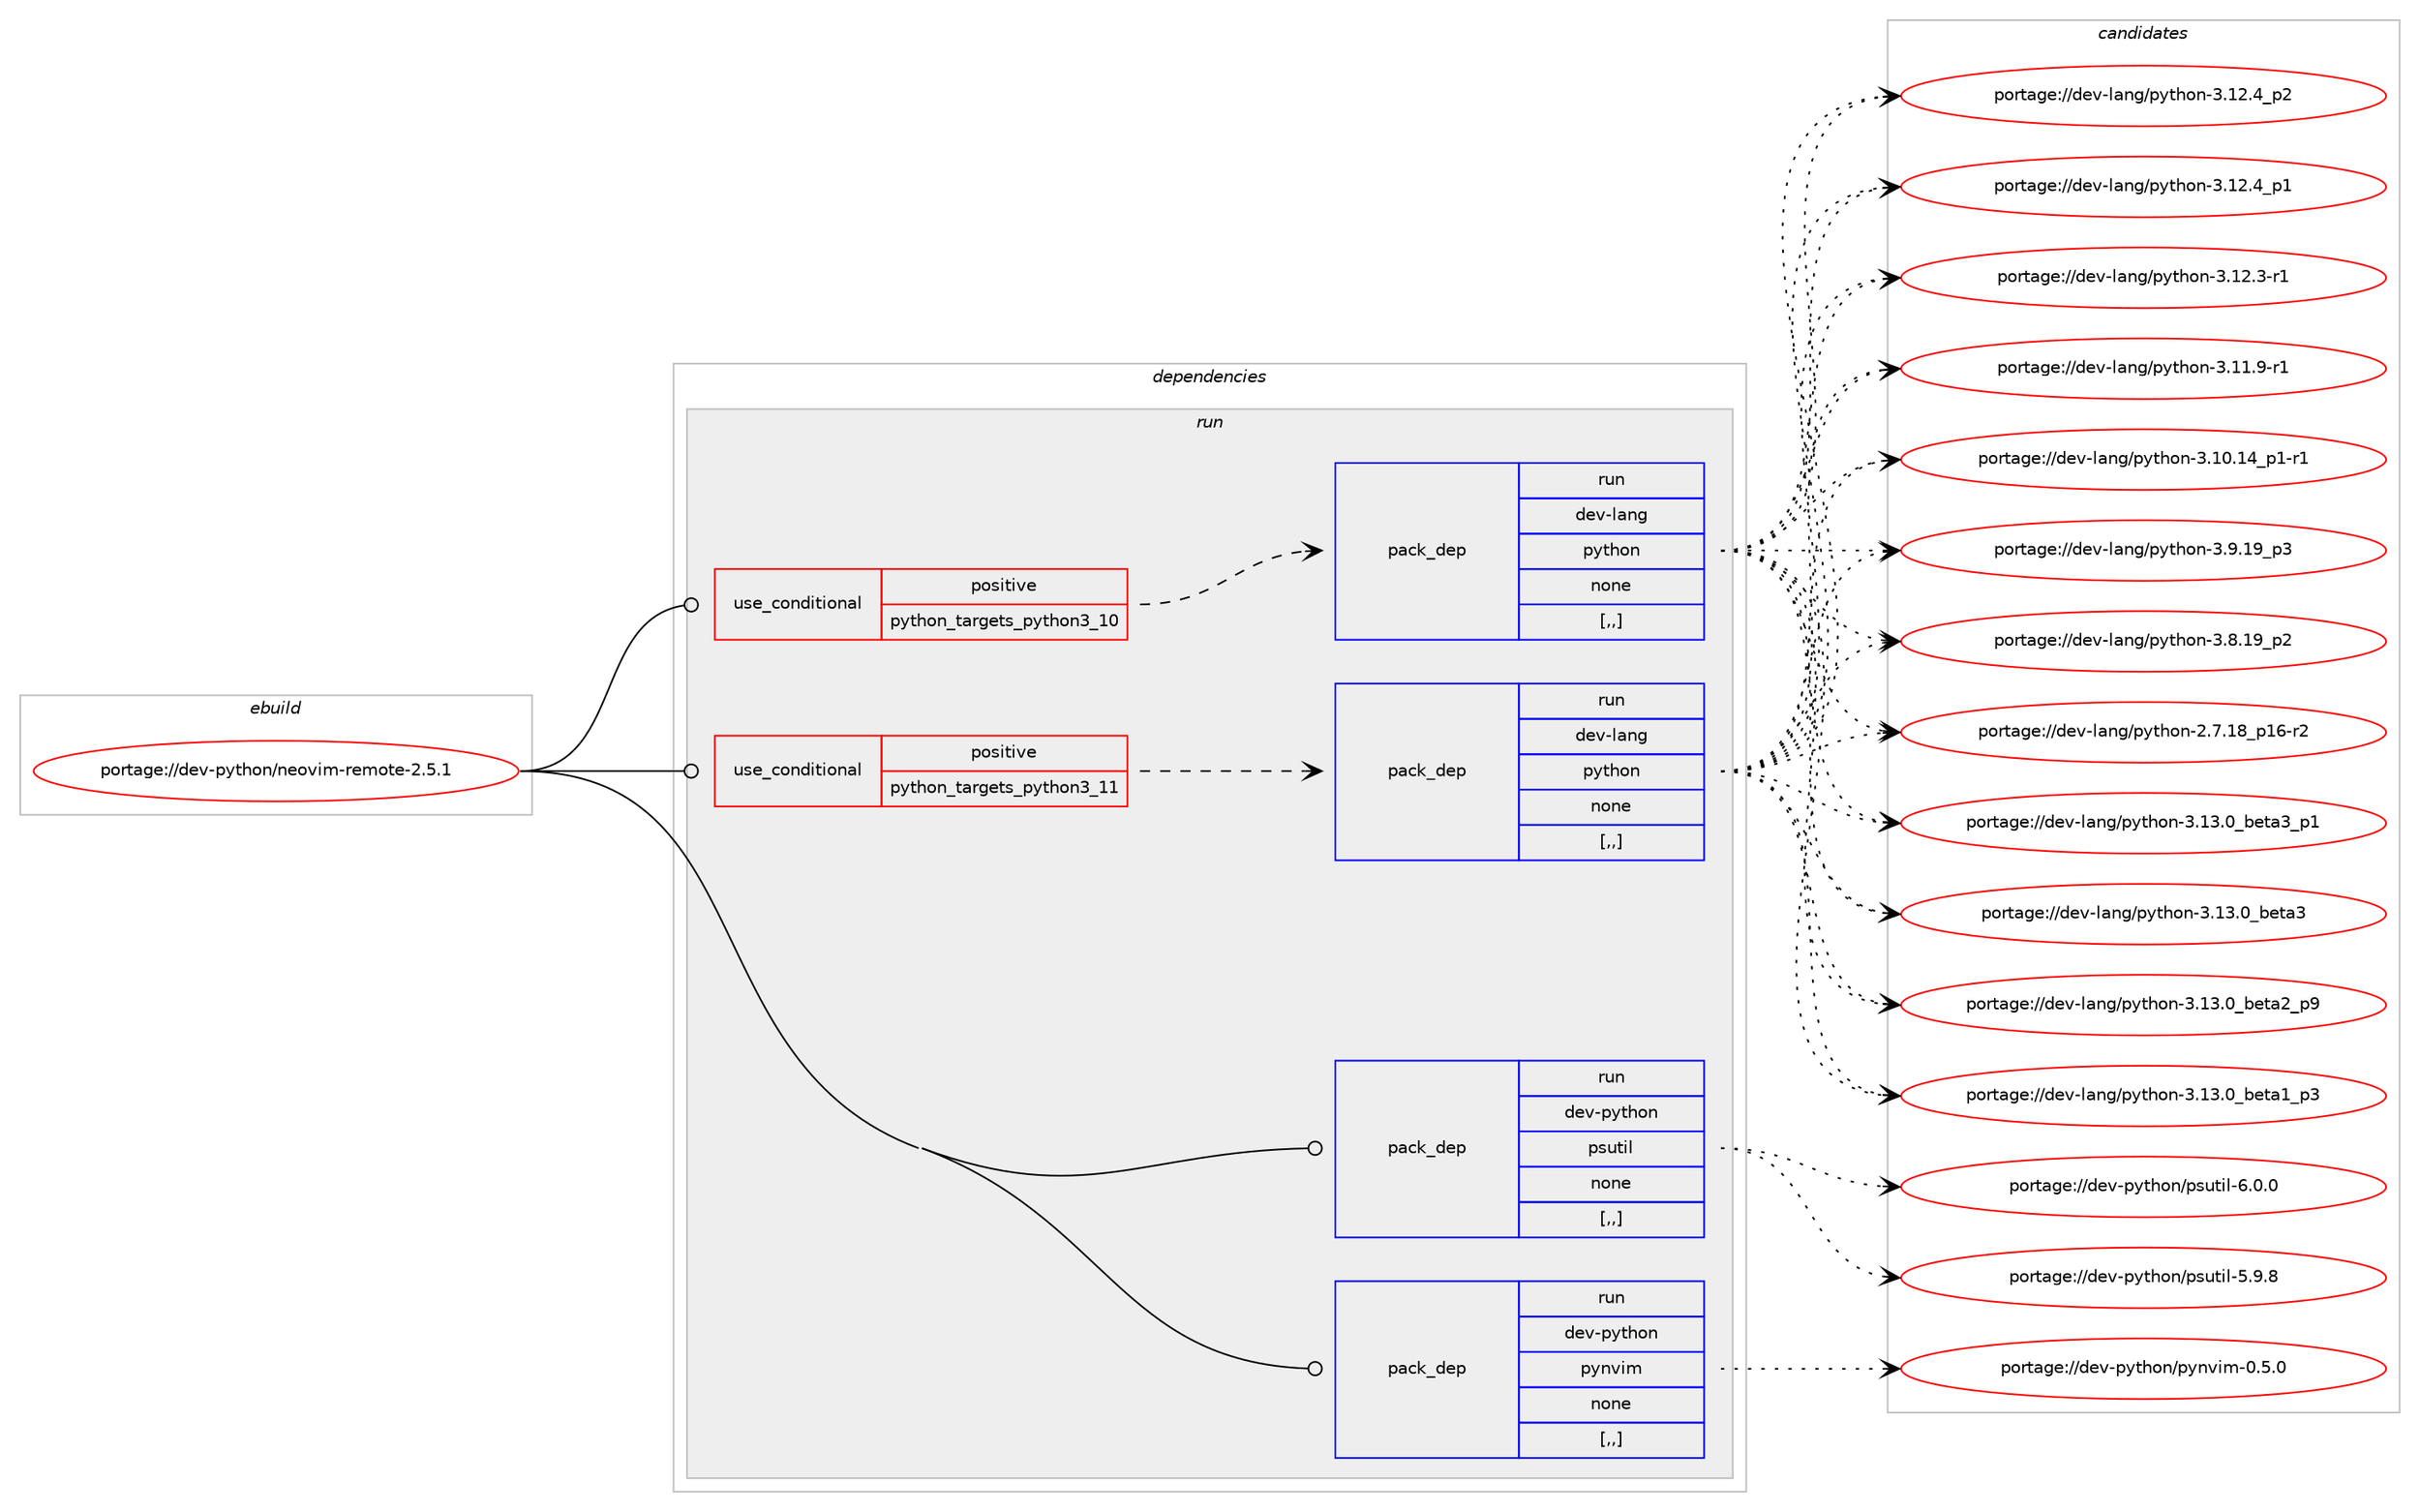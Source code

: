 digraph prolog {

# *************
# Graph options
# *************

newrank=true;
concentrate=true;
compound=true;
graph [rankdir=LR,fontname=Helvetica,fontsize=10,ranksep=1.5];#, ranksep=2.5, nodesep=0.2];
edge  [arrowhead=vee];
node  [fontname=Helvetica,fontsize=10];

# **********
# The ebuild
# **********

subgraph cluster_leftcol {
color=gray;
label=<<i>ebuild</i>>;
id [label="portage://dev-python/neovim-remote-2.5.1", color=red, width=4, href="../dev-python/neovim-remote-2.5.1.svg"];
}

# ****************
# The dependencies
# ****************

subgraph cluster_midcol {
color=gray;
label=<<i>dependencies</i>>;
subgraph cluster_compile {
fillcolor="#eeeeee";
style=filled;
label=<<i>compile</i>>;
}
subgraph cluster_compileandrun {
fillcolor="#eeeeee";
style=filled;
label=<<i>compile and run</i>>;
}
subgraph cluster_run {
fillcolor="#eeeeee";
style=filled;
label=<<i>run</i>>;
subgraph cond35081 {
dependency151955 [label=<<TABLE BORDER="0" CELLBORDER="1" CELLSPACING="0" CELLPADDING="4"><TR><TD ROWSPAN="3" CELLPADDING="10">use_conditional</TD></TR><TR><TD>positive</TD></TR><TR><TD>python_targets_python3_10</TD></TR></TABLE>>, shape=none, color=red];
subgraph pack115625 {
dependency151956 [label=<<TABLE BORDER="0" CELLBORDER="1" CELLSPACING="0" CELLPADDING="4" WIDTH="220"><TR><TD ROWSPAN="6" CELLPADDING="30">pack_dep</TD></TR><TR><TD WIDTH="110">run</TD></TR><TR><TD>dev-lang</TD></TR><TR><TD>python</TD></TR><TR><TD>none</TD></TR><TR><TD>[,,]</TD></TR></TABLE>>, shape=none, color=blue];
}
dependency151955:e -> dependency151956:w [weight=20,style="dashed",arrowhead="vee"];
}
id:e -> dependency151955:w [weight=20,style="solid",arrowhead="odot"];
subgraph cond35082 {
dependency151957 [label=<<TABLE BORDER="0" CELLBORDER="1" CELLSPACING="0" CELLPADDING="4"><TR><TD ROWSPAN="3" CELLPADDING="10">use_conditional</TD></TR><TR><TD>positive</TD></TR><TR><TD>python_targets_python3_11</TD></TR></TABLE>>, shape=none, color=red];
subgraph pack115626 {
dependency151958 [label=<<TABLE BORDER="0" CELLBORDER="1" CELLSPACING="0" CELLPADDING="4" WIDTH="220"><TR><TD ROWSPAN="6" CELLPADDING="30">pack_dep</TD></TR><TR><TD WIDTH="110">run</TD></TR><TR><TD>dev-lang</TD></TR><TR><TD>python</TD></TR><TR><TD>none</TD></TR><TR><TD>[,,]</TD></TR></TABLE>>, shape=none, color=blue];
}
dependency151957:e -> dependency151958:w [weight=20,style="dashed",arrowhead="vee"];
}
id:e -> dependency151957:w [weight=20,style="solid",arrowhead="odot"];
subgraph pack115627 {
dependency151959 [label=<<TABLE BORDER="0" CELLBORDER="1" CELLSPACING="0" CELLPADDING="4" WIDTH="220"><TR><TD ROWSPAN="6" CELLPADDING="30">pack_dep</TD></TR><TR><TD WIDTH="110">run</TD></TR><TR><TD>dev-python</TD></TR><TR><TD>psutil</TD></TR><TR><TD>none</TD></TR><TR><TD>[,,]</TD></TR></TABLE>>, shape=none, color=blue];
}
id:e -> dependency151959:w [weight=20,style="solid",arrowhead="odot"];
subgraph pack115628 {
dependency151960 [label=<<TABLE BORDER="0" CELLBORDER="1" CELLSPACING="0" CELLPADDING="4" WIDTH="220"><TR><TD ROWSPAN="6" CELLPADDING="30">pack_dep</TD></TR><TR><TD WIDTH="110">run</TD></TR><TR><TD>dev-python</TD></TR><TR><TD>pynvim</TD></TR><TR><TD>none</TD></TR><TR><TD>[,,]</TD></TR></TABLE>>, shape=none, color=blue];
}
id:e -> dependency151960:w [weight=20,style="solid",arrowhead="odot"];
}
}

# **************
# The candidates
# **************

subgraph cluster_choices {
rank=same;
color=gray;
label=<<i>candidates</i>>;

subgraph choice115625 {
color=black;
nodesep=1;
choice10010111845108971101034711212111610411111045514649514648959810111697519511249 [label="portage://dev-lang/python-3.13.0_beta3_p1", color=red, width=4,href="../dev-lang/python-3.13.0_beta3_p1.svg"];
choice1001011184510897110103471121211161041111104551464951464895981011169751 [label="portage://dev-lang/python-3.13.0_beta3", color=red, width=4,href="../dev-lang/python-3.13.0_beta3.svg"];
choice10010111845108971101034711212111610411111045514649514648959810111697509511257 [label="portage://dev-lang/python-3.13.0_beta2_p9", color=red, width=4,href="../dev-lang/python-3.13.0_beta2_p9.svg"];
choice10010111845108971101034711212111610411111045514649514648959810111697499511251 [label="portage://dev-lang/python-3.13.0_beta1_p3", color=red, width=4,href="../dev-lang/python-3.13.0_beta1_p3.svg"];
choice100101118451089711010347112121116104111110455146495046529511250 [label="portage://dev-lang/python-3.12.4_p2", color=red, width=4,href="../dev-lang/python-3.12.4_p2.svg"];
choice100101118451089711010347112121116104111110455146495046529511249 [label="portage://dev-lang/python-3.12.4_p1", color=red, width=4,href="../dev-lang/python-3.12.4_p1.svg"];
choice100101118451089711010347112121116104111110455146495046514511449 [label="portage://dev-lang/python-3.12.3-r1", color=red, width=4,href="../dev-lang/python-3.12.3-r1.svg"];
choice100101118451089711010347112121116104111110455146494946574511449 [label="portage://dev-lang/python-3.11.9-r1", color=red, width=4,href="../dev-lang/python-3.11.9-r1.svg"];
choice100101118451089711010347112121116104111110455146494846495295112494511449 [label="portage://dev-lang/python-3.10.14_p1-r1", color=red, width=4,href="../dev-lang/python-3.10.14_p1-r1.svg"];
choice100101118451089711010347112121116104111110455146574649579511251 [label="portage://dev-lang/python-3.9.19_p3", color=red, width=4,href="../dev-lang/python-3.9.19_p3.svg"];
choice100101118451089711010347112121116104111110455146564649579511250 [label="portage://dev-lang/python-3.8.19_p2", color=red, width=4,href="../dev-lang/python-3.8.19_p2.svg"];
choice100101118451089711010347112121116104111110455046554649569511249544511450 [label="portage://dev-lang/python-2.7.18_p16-r2", color=red, width=4,href="../dev-lang/python-2.7.18_p16-r2.svg"];
dependency151956:e -> choice10010111845108971101034711212111610411111045514649514648959810111697519511249:w [style=dotted,weight="100"];
dependency151956:e -> choice1001011184510897110103471121211161041111104551464951464895981011169751:w [style=dotted,weight="100"];
dependency151956:e -> choice10010111845108971101034711212111610411111045514649514648959810111697509511257:w [style=dotted,weight="100"];
dependency151956:e -> choice10010111845108971101034711212111610411111045514649514648959810111697499511251:w [style=dotted,weight="100"];
dependency151956:e -> choice100101118451089711010347112121116104111110455146495046529511250:w [style=dotted,weight="100"];
dependency151956:e -> choice100101118451089711010347112121116104111110455146495046529511249:w [style=dotted,weight="100"];
dependency151956:e -> choice100101118451089711010347112121116104111110455146495046514511449:w [style=dotted,weight="100"];
dependency151956:e -> choice100101118451089711010347112121116104111110455146494946574511449:w [style=dotted,weight="100"];
dependency151956:e -> choice100101118451089711010347112121116104111110455146494846495295112494511449:w [style=dotted,weight="100"];
dependency151956:e -> choice100101118451089711010347112121116104111110455146574649579511251:w [style=dotted,weight="100"];
dependency151956:e -> choice100101118451089711010347112121116104111110455146564649579511250:w [style=dotted,weight="100"];
dependency151956:e -> choice100101118451089711010347112121116104111110455046554649569511249544511450:w [style=dotted,weight="100"];
}
subgraph choice115626 {
color=black;
nodesep=1;
choice10010111845108971101034711212111610411111045514649514648959810111697519511249 [label="portage://dev-lang/python-3.13.0_beta3_p1", color=red, width=4,href="../dev-lang/python-3.13.0_beta3_p1.svg"];
choice1001011184510897110103471121211161041111104551464951464895981011169751 [label="portage://dev-lang/python-3.13.0_beta3", color=red, width=4,href="../dev-lang/python-3.13.0_beta3.svg"];
choice10010111845108971101034711212111610411111045514649514648959810111697509511257 [label="portage://dev-lang/python-3.13.0_beta2_p9", color=red, width=4,href="../dev-lang/python-3.13.0_beta2_p9.svg"];
choice10010111845108971101034711212111610411111045514649514648959810111697499511251 [label="portage://dev-lang/python-3.13.0_beta1_p3", color=red, width=4,href="../dev-lang/python-3.13.0_beta1_p3.svg"];
choice100101118451089711010347112121116104111110455146495046529511250 [label="portage://dev-lang/python-3.12.4_p2", color=red, width=4,href="../dev-lang/python-3.12.4_p2.svg"];
choice100101118451089711010347112121116104111110455146495046529511249 [label="portage://dev-lang/python-3.12.4_p1", color=red, width=4,href="../dev-lang/python-3.12.4_p1.svg"];
choice100101118451089711010347112121116104111110455146495046514511449 [label="portage://dev-lang/python-3.12.3-r1", color=red, width=4,href="../dev-lang/python-3.12.3-r1.svg"];
choice100101118451089711010347112121116104111110455146494946574511449 [label="portage://dev-lang/python-3.11.9-r1", color=red, width=4,href="../dev-lang/python-3.11.9-r1.svg"];
choice100101118451089711010347112121116104111110455146494846495295112494511449 [label="portage://dev-lang/python-3.10.14_p1-r1", color=red, width=4,href="../dev-lang/python-3.10.14_p1-r1.svg"];
choice100101118451089711010347112121116104111110455146574649579511251 [label="portage://dev-lang/python-3.9.19_p3", color=red, width=4,href="../dev-lang/python-3.9.19_p3.svg"];
choice100101118451089711010347112121116104111110455146564649579511250 [label="portage://dev-lang/python-3.8.19_p2", color=red, width=4,href="../dev-lang/python-3.8.19_p2.svg"];
choice100101118451089711010347112121116104111110455046554649569511249544511450 [label="portage://dev-lang/python-2.7.18_p16-r2", color=red, width=4,href="../dev-lang/python-2.7.18_p16-r2.svg"];
dependency151958:e -> choice10010111845108971101034711212111610411111045514649514648959810111697519511249:w [style=dotted,weight="100"];
dependency151958:e -> choice1001011184510897110103471121211161041111104551464951464895981011169751:w [style=dotted,weight="100"];
dependency151958:e -> choice10010111845108971101034711212111610411111045514649514648959810111697509511257:w [style=dotted,weight="100"];
dependency151958:e -> choice10010111845108971101034711212111610411111045514649514648959810111697499511251:w [style=dotted,weight="100"];
dependency151958:e -> choice100101118451089711010347112121116104111110455146495046529511250:w [style=dotted,weight="100"];
dependency151958:e -> choice100101118451089711010347112121116104111110455146495046529511249:w [style=dotted,weight="100"];
dependency151958:e -> choice100101118451089711010347112121116104111110455146495046514511449:w [style=dotted,weight="100"];
dependency151958:e -> choice100101118451089711010347112121116104111110455146494946574511449:w [style=dotted,weight="100"];
dependency151958:e -> choice100101118451089711010347112121116104111110455146494846495295112494511449:w [style=dotted,weight="100"];
dependency151958:e -> choice100101118451089711010347112121116104111110455146574649579511251:w [style=dotted,weight="100"];
dependency151958:e -> choice100101118451089711010347112121116104111110455146564649579511250:w [style=dotted,weight="100"];
dependency151958:e -> choice100101118451089711010347112121116104111110455046554649569511249544511450:w [style=dotted,weight="100"];
}
subgraph choice115627 {
color=black;
nodesep=1;
choice1001011184511212111610411111047112115117116105108455446484648 [label="portage://dev-python/psutil-6.0.0", color=red, width=4,href="../dev-python/psutil-6.0.0.svg"];
choice1001011184511212111610411111047112115117116105108455346574656 [label="portage://dev-python/psutil-5.9.8", color=red, width=4,href="../dev-python/psutil-5.9.8.svg"];
dependency151959:e -> choice1001011184511212111610411111047112115117116105108455446484648:w [style=dotted,weight="100"];
dependency151959:e -> choice1001011184511212111610411111047112115117116105108455346574656:w [style=dotted,weight="100"];
}
subgraph choice115628 {
color=black;
nodesep=1;
choice1001011184511212111610411111047112121110118105109454846534648 [label="portage://dev-python/pynvim-0.5.0", color=red, width=4,href="../dev-python/pynvim-0.5.0.svg"];
dependency151960:e -> choice1001011184511212111610411111047112121110118105109454846534648:w [style=dotted,weight="100"];
}
}

}
